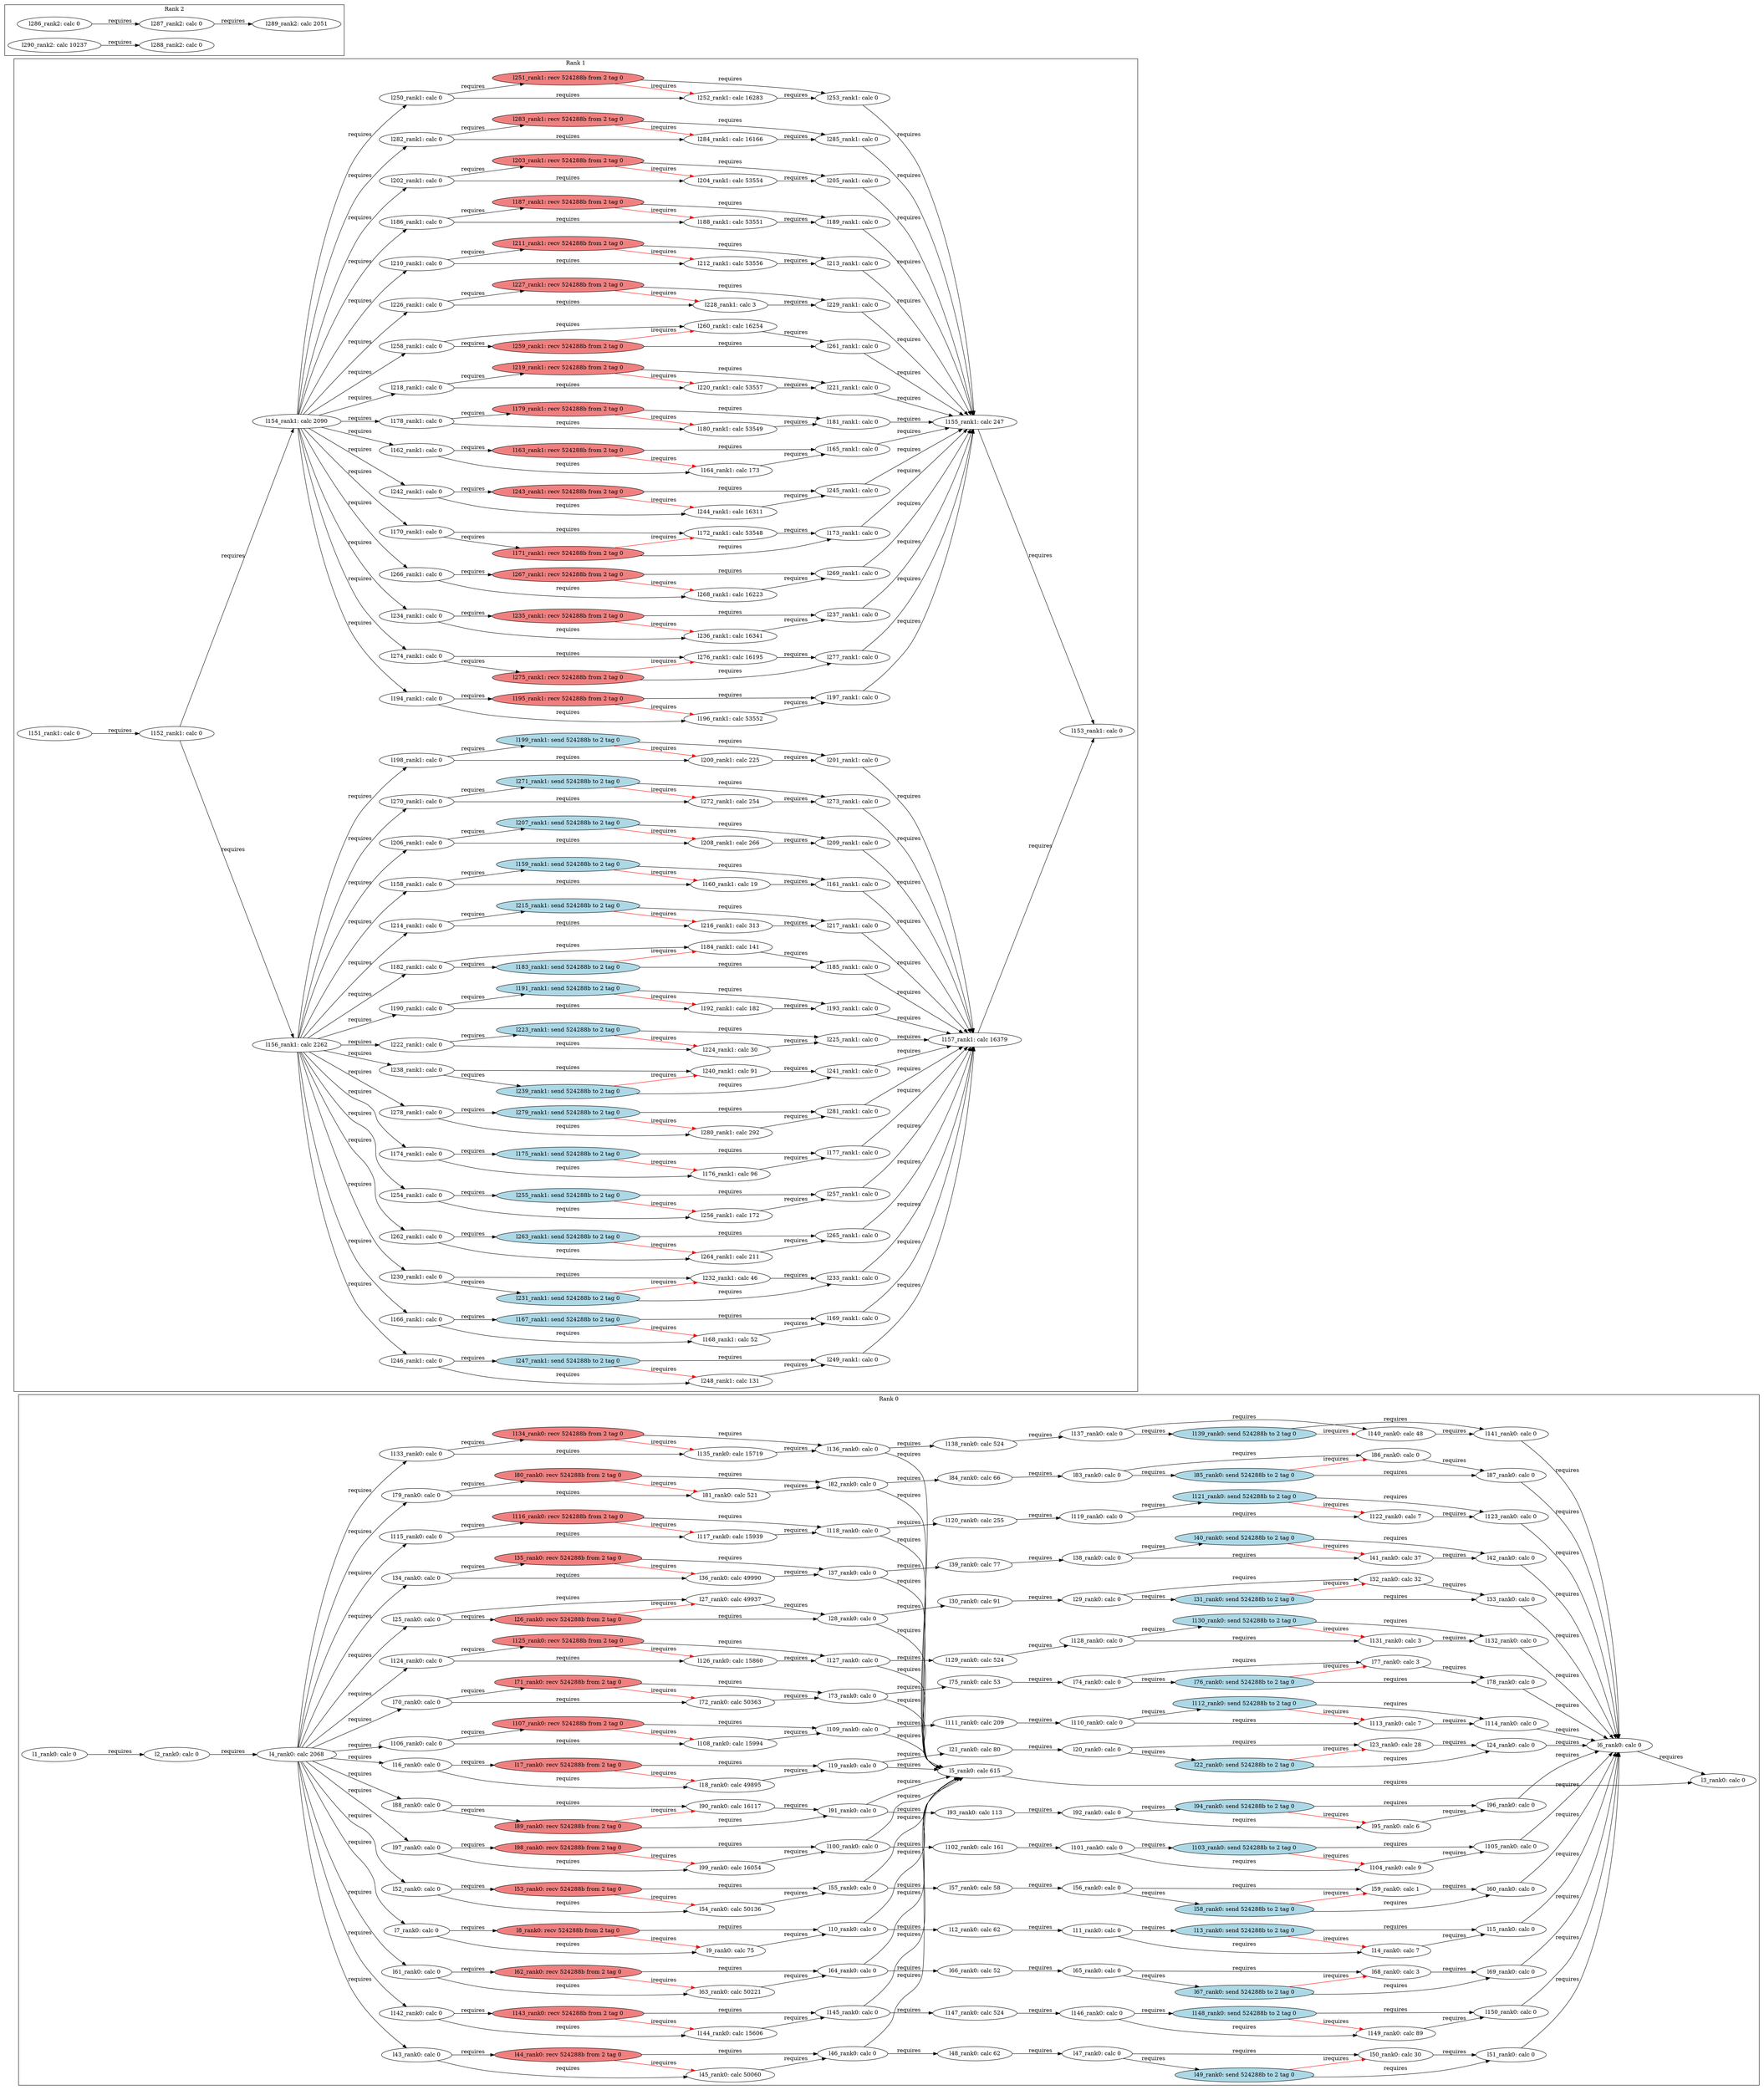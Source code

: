 digraph G {
    rankdir=LR;
    subgraph "cluster_rank_0" {
        label = "Rank 0";
        "l8_rank0: recv 524288b from 2 tag 0" [style=filled, fillcolor="lightcoral"];
        "l41_rank0: calc 37" [style=filled, fillcolor="white"];
        "l78_rank0: calc 0" [style=filled, fillcolor="white"];
        "l38_rank0: calc 0" [style=filled, fillcolor="white"];
        "l14_rank0: calc 7" [style=filled, fillcolor="white"];
        "l76_rank0: send 524288b to 2 tag 0" [style=filled, fillcolor="lightblue"];
        "l135_rank0: calc 15719" [style=filled, fillcolor="white"];
        "l96_rank0: calc 0" [style=filled, fillcolor="white"];
        "l124_rank0: calc 0" [style=filled, fillcolor="white"];
        "l134_rank0: recv 524288b from 2 tag 0" [style=filled, fillcolor="lightcoral"];
        "l117_rank0: calc 15939" [style=filled, fillcolor="white"];
        "l60_rank0: calc 0" [style=filled, fillcolor="white"];
        "l35_rank0: recv 524288b from 2 tag 0" [style=filled, fillcolor="lightcoral"];
        "l101_rank0: calc 0" [style=filled, fillcolor="white"];
        "l87_rank0: calc 0" [style=filled, fillcolor="white"];
        "l114_rank0: calc 0" [style=filled, fillcolor="white"];
        "l75_rank0: calc 53" [style=filled, fillcolor="white"];
        "l70_rank0: calc 0" [style=filled, fillcolor="white"];
        "l15_rank0: calc 0" [style=filled, fillcolor="white"];
        "l99_rank0: calc 16054" [style=filled, fillcolor="white"];
        "l18_rank0: calc 49895" [style=filled, fillcolor="white"];
        "l57_rank0: calc 58" [style=filled, fillcolor="white"];
        "l36_rank0: calc 49990" [style=filled, fillcolor="white"];
        "l20_rank0: calc 0" [style=filled, fillcolor="white"];
        "l2_rank0: calc 0" [style=filled, fillcolor="white"];
        "l61_rank0: calc 0" [style=filled, fillcolor="white"];
        "l66_rank0: calc 52" [style=filled, fillcolor="white"];
        "l52_rank0: calc 0" [style=filled, fillcolor="white"];
        "l85_rank0: send 524288b to 2 tag 0" [style=filled, fillcolor="lightblue"];
        "l67_rank0: send 524288b to 2 tag 0" [style=filled, fillcolor="lightblue"];
        "l136_rank0: calc 0" [style=filled, fillcolor="white"];
        "l43_rank0: calc 0" [style=filled, fillcolor="white"];
        "l21_rank0: calc 80" [style=filled, fillcolor="white"];
        "l40_rank0: send 524288b to 2 tag 0" [style=filled, fillcolor="lightblue"];
        "l81_rank0: calc 521" [style=filled, fillcolor="white"];
        "l82_rank0: calc 0" [style=filled, fillcolor="white"];
        "l139_rank0: send 524288b to 2 tag 0" [style=filled, fillcolor="lightblue"];
        "l108_rank0: calc 15994" [style=filled, fillcolor="white"];
        "l93_rank0: calc 113" [style=filled, fillcolor="white"];
        "l3_rank0: calc 0" [style=filled, fillcolor="white"];
        "l89_rank0: recv 524288b from 2 tag 0" [style=filled, fillcolor="lightcoral"];
        "l132_rank0: calc 0" [style=filled, fillcolor="white"];
        "l109_rank0: calc 0" [style=filled, fillcolor="white"];
        "l123_rank0: calc 0" [style=filled, fillcolor="white"];
        "l107_rank0: recv 524288b from 2 tag 0" [style=filled, fillcolor="lightcoral"];
        "l126_rank0: calc 15860" [style=filled, fillcolor="white"];
        "l97_rank0: calc 0" [style=filled, fillcolor="white"];
        "l51_rank0: calc 0" [style=filled, fillcolor="white"];
        "l13_rank0: send 524288b to 2 tag 0" [style=filled, fillcolor="lightblue"];
        "l45_rank0: calc 50060" [style=filled, fillcolor="white"];
        "l55_rank0: calc 0" [style=filled, fillcolor="white"];
        "l94_rank0: send 524288b to 2 tag 0" [style=filled, fillcolor="lightblue"];
        "l122_rank0: calc 7" [style=filled, fillcolor="white"];
        "l6_rank0: calc 0" [style=filled, fillcolor="white"];
        "l5_rank0: calc 615" [style=filled, fillcolor="white"];
        "l25_rank0: calc 0" [style=filled, fillcolor="white"];
        "l4_rank0: calc 2068" [style=filled, fillcolor="white"];
        "l111_rank0: calc 209" [style=filled, fillcolor="white"];
        "l131_rank0: calc 3" [style=filled, fillcolor="white"];
        "l144_rank0: calc 15606" [style=filled, fillcolor="white"];
        "l110_rank0: calc 0" [style=filled, fillcolor="white"];
        "l32_rank0: calc 32" [style=filled, fillcolor="white"];
        "l9_rank0: calc 75" [style=filled, fillcolor="white"];
        "l95_rank0: calc 6" [style=filled, fillcolor="white"];
        "l72_rank0: calc 50363" [style=filled, fillcolor="white"];
        "l142_rank0: calc 0" [style=filled, fillcolor="white"];
        "l80_rank0: recv 524288b from 2 tag 0" [style=filled, fillcolor="lightcoral"];
        "l106_rank0: calc 0" [style=filled, fillcolor="white"];
        "l46_rank0: calc 0" [style=filled, fillcolor="white"];
        "l140_rank0: calc 48" [style=filled, fillcolor="white"];
        "l91_rank0: calc 0" [style=filled, fillcolor="white"];
        "l22_rank0: send 524288b to 2 tag 0" [style=filled, fillcolor="lightblue"];
        "l128_rank0: calc 0" [style=filled, fillcolor="white"];
        "l30_rank0: calc 91" [style=filled, fillcolor="white"];
        "l63_rank0: calc 50221" [style=filled, fillcolor="white"];
        "l11_rank0: calc 0" [style=filled, fillcolor="white"];
        "l69_rank0: calc 0" [style=filled, fillcolor="white"];
        "l83_rank0: calc 0" [style=filled, fillcolor="white"];
        "l68_rank0: calc 3" [style=filled, fillcolor="white"];
        "l50_rank0: calc 30" [style=filled, fillcolor="white"];
        "l1_rank0: calc 0" [style=filled, fillcolor="white"];
        "l31_rank0: send 524288b to 2 tag 0" [style=filled, fillcolor="lightblue"];
        "l17_rank0: recv 524288b from 2 tag 0" [style=filled, fillcolor="lightcoral"];
        "l62_rank0: recv 524288b from 2 tag 0" [style=filled, fillcolor="lightcoral"];
        "l74_rank0: calc 0" [style=filled, fillcolor="white"];
        "l28_rank0: calc 0" [style=filled, fillcolor="white"];
        "l146_rank0: calc 0" [style=filled, fillcolor="white"];
        "l98_rank0: recv 524288b from 2 tag 0" [style=filled, fillcolor="lightcoral"];
        "l147_rank0: calc 524" [style=filled, fillcolor="white"];
        "l88_rank0: calc 0" [style=filled, fillcolor="white"];
        "l47_rank0: calc 0" [style=filled, fillcolor="white"];
        "l26_rank0: recv 524288b from 2 tag 0" [style=filled, fillcolor="lightcoral"];
        "l100_rank0: calc 0" [style=filled, fillcolor="white"];
        "l102_rank0: calc 161" [style=filled, fillcolor="white"];
        "l54_rank0: calc 50136" [style=filled, fillcolor="white"];
        "l127_rank0: calc 0" [style=filled, fillcolor="white"];
        "l129_rank0: calc 524" [style=filled, fillcolor="white"];
        "l119_rank0: calc 0" [style=filled, fillcolor="white"];
        "l64_rank0: calc 0" [style=filled, fillcolor="white"];
        "l120_rank0: calc 255" [style=filled, fillcolor="white"];
        "l29_rank0: calc 0" [style=filled, fillcolor="white"];
        "l86_rank0: calc 0" [style=filled, fillcolor="white"];
        "l12_rank0: calc 62" [style=filled, fillcolor="white"];
        "l141_rank0: calc 0" [style=filled, fillcolor="white"];
        "l58_rank0: send 524288b to 2 tag 0" [style=filled, fillcolor="lightblue"];
        "l77_rank0: calc 3" [style=filled, fillcolor="white"];
        "l10_rank0: calc 0" [style=filled, fillcolor="white"];
        "l113_rank0: calc 7" [style=filled, fillcolor="white"];
        "l34_rank0: calc 0" [style=filled, fillcolor="white"];
        "l130_rank0: send 524288b to 2 tag 0" [style=filled, fillcolor="lightblue"];
        "l103_rank0: send 524288b to 2 tag 0" [style=filled, fillcolor="lightblue"];
        "l118_rank0: calc 0" [style=filled, fillcolor="white"];
        "l137_rank0: calc 0" [style=filled, fillcolor="white"];
        "l104_rank0: calc 9" [style=filled, fillcolor="white"];
        "l23_rank0: calc 28" [style=filled, fillcolor="white"];
        "l138_rank0: calc 524" [style=filled, fillcolor="white"];
        "l105_rank0: calc 0" [style=filled, fillcolor="white"];
        "l24_rank0: calc 0" [style=filled, fillcolor="white"];
        "l56_rank0: calc 0" [style=filled, fillcolor="white"];
        "l37_rank0: calc 0" [style=filled, fillcolor="white"];
        "l16_rank0: calc 0" [style=filled, fillcolor="white"];
        "l90_rank0: calc 16117" [style=filled, fillcolor="white"];
        "l116_rank0: recv 524288b from 2 tag 0" [style=filled, fillcolor="lightcoral"];
        "l65_rank0: calc 0" [style=filled, fillcolor="white"];
        "l7_rank0: calc 0" [style=filled, fillcolor="white"];
        "l48_rank0: calc 62" [style=filled, fillcolor="white"];
        "l59_rank0: calc 1" [style=filled, fillcolor="white"];
        "l115_rank0: calc 0" [style=filled, fillcolor="white"];
        "l71_rank0: recv 524288b from 2 tag 0" [style=filled, fillcolor="lightcoral"];
        "l148_rank0: send 524288b to 2 tag 0" [style=filled, fillcolor="lightblue"];
        "l53_rank0: recv 524288b from 2 tag 0" [style=filled, fillcolor="lightcoral"];
        "l125_rank0: recv 524288b from 2 tag 0" [style=filled, fillcolor="lightcoral"];
        "l44_rank0: recv 524288b from 2 tag 0" [style=filled, fillcolor="lightcoral"];
        "l92_rank0: calc 0" [style=filled, fillcolor="white"];
        "l121_rank0: send 524288b to 2 tag 0" [style=filled, fillcolor="lightblue"];
        "l145_rank0: calc 0" [style=filled, fillcolor="white"];
        "l39_rank0: calc 77" [style=filled, fillcolor="white"];
        "l79_rank0: calc 0" [style=filled, fillcolor="white"];
        "l133_rank0: calc 0" [style=filled, fillcolor="white"];
        "l49_rank0: send 524288b to 2 tag 0" [style=filled, fillcolor="lightblue"];
        "l42_rank0: calc 0" [style=filled, fillcolor="white"];
        "l143_rank0: recv 524288b from 2 tag 0" [style=filled, fillcolor="lightcoral"];
        "l150_rank0: calc 0" [style=filled, fillcolor="white"];
        "l19_rank0: calc 0" [style=filled, fillcolor="white"];
        "l112_rank0: send 524288b to 2 tag 0" [style=filled, fillcolor="lightblue"];
        "l149_rank0: calc 89" [style=filled, fillcolor="white"];
        "l84_rank0: calc 66" [style=filled, fillcolor="white"];
        "l27_rank0: calc 49937" [style=filled, fillcolor="white"];
        "l33_rank0: calc 0" [style=filled, fillcolor="white"];
        "l73_rank0: calc 0" [style=filled, fillcolor="white"];
        "l1_rank0: calc 0" -> "l2_rank0: calc 0" [label="requires", color="black"];
        "l2_rank0: calc 0" -> "l4_rank0: calc 2068" [label="requires", color="black"];
        "l5_rank0: calc 615" -> "l3_rank0: calc 0" [label="requires", color="black"];
        "l6_rank0: calc 0" -> "l3_rank0: calc 0" [label="requires", color="black"];
        "l4_rank0: calc 2068" -> "l7_rank0: calc 0" [label="requires", color="black"];
        "l7_rank0: calc 0" -> "l8_rank0: recv 524288b from 2 tag 0" [label="requires", color="black"];
        "l7_rank0: calc 0" -> "l9_rank0: calc 75" [label="requires", color="black"];
        "l8_rank0: recv 524288b from 2 tag 0" -> "l9_rank0: calc 75" [label="irequires", color="red"];
        "l9_rank0: calc 75" -> "l10_rank0: calc 0" [label="requires", color="black"];
        "l8_rank0: recv 524288b from 2 tag 0" -> "l10_rank0: calc 0" [label="requires", color="black"];
        "l10_rank0: calc 0" -> "l5_rank0: calc 615" [label="requires", color="black"];
        "l10_rank0: calc 0" -> "l12_rank0: calc 62" [label="requires", color="black"];
        "l12_rank0: calc 62" -> "l11_rank0: calc 0" [label="requires", color="black"];
        "l11_rank0: calc 0" -> "l13_rank0: send 524288b to 2 tag 0" [label="requires", color="black"];
        "l11_rank0: calc 0" -> "l14_rank0: calc 7" [label="requires", color="black"];
        "l13_rank0: send 524288b to 2 tag 0" -> "l14_rank0: calc 7" [label="irequires", color="red"];
        "l14_rank0: calc 7" -> "l15_rank0: calc 0" [label="requires", color="black"];
        "l13_rank0: send 524288b to 2 tag 0" -> "l15_rank0: calc 0" [label="requires", color="black"];
        "l15_rank0: calc 0" -> "l6_rank0: calc 0" [label="requires", color="black"];
        "l4_rank0: calc 2068" -> "l16_rank0: calc 0" [label="requires", color="black"];
        "l16_rank0: calc 0" -> "l17_rank0: recv 524288b from 2 tag 0" [label="requires", color="black"];
        "l16_rank0: calc 0" -> "l18_rank0: calc 49895" [label="requires", color="black"];
        "l17_rank0: recv 524288b from 2 tag 0" -> "l18_rank0: calc 49895" [label="irequires", color="red"];
        "l18_rank0: calc 49895" -> "l19_rank0: calc 0" [label="requires", color="black"];
        "l17_rank0: recv 524288b from 2 tag 0" -> "l19_rank0: calc 0" [label="requires", color="black"];
        "l19_rank0: calc 0" -> "l5_rank0: calc 615" [label="requires", color="black"];
        "l19_rank0: calc 0" -> "l21_rank0: calc 80" [label="requires", color="black"];
        "l21_rank0: calc 80" -> "l20_rank0: calc 0" [label="requires", color="black"];
        "l20_rank0: calc 0" -> "l22_rank0: send 524288b to 2 tag 0" [label="requires", color="black"];
        "l20_rank0: calc 0" -> "l23_rank0: calc 28" [label="requires", color="black"];
        "l22_rank0: send 524288b to 2 tag 0" -> "l23_rank0: calc 28" [label="irequires", color="red"];
        "l23_rank0: calc 28" -> "l24_rank0: calc 0" [label="requires", color="black"];
        "l22_rank0: send 524288b to 2 tag 0" -> "l24_rank0: calc 0" [label="requires", color="black"];
        "l24_rank0: calc 0" -> "l6_rank0: calc 0" [label="requires", color="black"];
        "l4_rank0: calc 2068" -> "l25_rank0: calc 0" [label="requires", color="black"];
        "l25_rank0: calc 0" -> "l26_rank0: recv 524288b from 2 tag 0" [label="requires", color="black"];
        "l25_rank0: calc 0" -> "l27_rank0: calc 49937" [label="requires", color="black"];
        "l26_rank0: recv 524288b from 2 tag 0" -> "l27_rank0: calc 49937" [label="irequires", color="red"];
        "l27_rank0: calc 49937" -> "l28_rank0: calc 0" [label="requires", color="black"];
        "l26_rank0: recv 524288b from 2 tag 0" -> "l28_rank0: calc 0" [label="requires", color="black"];
        "l28_rank0: calc 0" -> "l5_rank0: calc 615" [label="requires", color="black"];
        "l28_rank0: calc 0" -> "l30_rank0: calc 91" [label="requires", color="black"];
        "l30_rank0: calc 91" -> "l29_rank0: calc 0" [label="requires", color="black"];
        "l29_rank0: calc 0" -> "l31_rank0: send 524288b to 2 tag 0" [label="requires", color="black"];
        "l29_rank0: calc 0" -> "l32_rank0: calc 32" [label="requires", color="black"];
        "l31_rank0: send 524288b to 2 tag 0" -> "l32_rank0: calc 32" [label="irequires", color="red"];
        "l32_rank0: calc 32" -> "l33_rank0: calc 0" [label="requires", color="black"];
        "l31_rank0: send 524288b to 2 tag 0" -> "l33_rank0: calc 0" [label="requires", color="black"];
        "l33_rank0: calc 0" -> "l6_rank0: calc 0" [label="requires", color="black"];
        "l4_rank0: calc 2068" -> "l34_rank0: calc 0" [label="requires", color="black"];
        "l34_rank0: calc 0" -> "l35_rank0: recv 524288b from 2 tag 0" [label="requires", color="black"];
        "l34_rank0: calc 0" -> "l36_rank0: calc 49990" [label="requires", color="black"];
        "l35_rank0: recv 524288b from 2 tag 0" -> "l36_rank0: calc 49990" [label="irequires", color="red"];
        "l36_rank0: calc 49990" -> "l37_rank0: calc 0" [label="requires", color="black"];
        "l35_rank0: recv 524288b from 2 tag 0" -> "l37_rank0: calc 0" [label="requires", color="black"];
        "l37_rank0: calc 0" -> "l5_rank0: calc 615" [label="requires", color="black"];
        "l37_rank0: calc 0" -> "l39_rank0: calc 77" [label="requires", color="black"];
        "l39_rank0: calc 77" -> "l38_rank0: calc 0" [label="requires", color="black"];
        "l38_rank0: calc 0" -> "l40_rank0: send 524288b to 2 tag 0" [label="requires", color="black"];
        "l38_rank0: calc 0" -> "l41_rank0: calc 37" [label="requires", color="black"];
        "l40_rank0: send 524288b to 2 tag 0" -> "l41_rank0: calc 37" [label="irequires", color="red"];
        "l41_rank0: calc 37" -> "l42_rank0: calc 0" [label="requires", color="black"];
        "l40_rank0: send 524288b to 2 tag 0" -> "l42_rank0: calc 0" [label="requires", color="black"];
        "l42_rank0: calc 0" -> "l6_rank0: calc 0" [label="requires", color="black"];
        "l4_rank0: calc 2068" -> "l43_rank0: calc 0" [label="requires", color="black"];
        "l43_rank0: calc 0" -> "l44_rank0: recv 524288b from 2 tag 0" [label="requires", color="black"];
        "l43_rank0: calc 0" -> "l45_rank0: calc 50060" [label="requires", color="black"];
        "l44_rank0: recv 524288b from 2 tag 0" -> "l45_rank0: calc 50060" [label="irequires", color="red"];
        "l45_rank0: calc 50060" -> "l46_rank0: calc 0" [label="requires", color="black"];
        "l44_rank0: recv 524288b from 2 tag 0" -> "l46_rank0: calc 0" [label="requires", color="black"];
        "l46_rank0: calc 0" -> "l5_rank0: calc 615" [label="requires", color="black"];
        "l46_rank0: calc 0" -> "l48_rank0: calc 62" [label="requires", color="black"];
        "l48_rank0: calc 62" -> "l47_rank0: calc 0" [label="requires", color="black"];
        "l47_rank0: calc 0" -> "l49_rank0: send 524288b to 2 tag 0" [label="requires", color="black"];
        "l47_rank0: calc 0" -> "l50_rank0: calc 30" [label="requires", color="black"];
        "l49_rank0: send 524288b to 2 tag 0" -> "l50_rank0: calc 30" [label="irequires", color="red"];
        "l50_rank0: calc 30" -> "l51_rank0: calc 0" [label="requires", color="black"];
        "l49_rank0: send 524288b to 2 tag 0" -> "l51_rank0: calc 0" [label="requires", color="black"];
        "l51_rank0: calc 0" -> "l6_rank0: calc 0" [label="requires", color="black"];
        "l4_rank0: calc 2068" -> "l52_rank0: calc 0" [label="requires", color="black"];
        "l52_rank0: calc 0" -> "l53_rank0: recv 524288b from 2 tag 0" [label="requires", color="black"];
        "l52_rank0: calc 0" -> "l54_rank0: calc 50136" [label="requires", color="black"];
        "l53_rank0: recv 524288b from 2 tag 0" -> "l54_rank0: calc 50136" [label="irequires", color="red"];
        "l54_rank0: calc 50136" -> "l55_rank0: calc 0" [label="requires", color="black"];
        "l53_rank0: recv 524288b from 2 tag 0" -> "l55_rank0: calc 0" [label="requires", color="black"];
        "l55_rank0: calc 0" -> "l5_rank0: calc 615" [label="requires", color="black"];
        "l55_rank0: calc 0" -> "l57_rank0: calc 58" [label="requires", color="black"];
        "l57_rank0: calc 58" -> "l56_rank0: calc 0" [label="requires", color="black"];
        "l56_rank0: calc 0" -> "l58_rank0: send 524288b to 2 tag 0" [label="requires", color="black"];
        "l56_rank0: calc 0" -> "l59_rank0: calc 1" [label="requires", color="black"];
        "l58_rank0: send 524288b to 2 tag 0" -> "l59_rank0: calc 1" [label="irequires", color="red"];
        "l59_rank0: calc 1" -> "l60_rank0: calc 0" [label="requires", color="black"];
        "l58_rank0: send 524288b to 2 tag 0" -> "l60_rank0: calc 0" [label="requires", color="black"];
        "l60_rank0: calc 0" -> "l6_rank0: calc 0" [label="requires", color="black"];
        "l4_rank0: calc 2068" -> "l61_rank0: calc 0" [label="requires", color="black"];
        "l61_rank0: calc 0" -> "l62_rank0: recv 524288b from 2 tag 0" [label="requires", color="black"];
        "l61_rank0: calc 0" -> "l63_rank0: calc 50221" [label="requires", color="black"];
        "l62_rank0: recv 524288b from 2 tag 0" -> "l63_rank0: calc 50221" [label="irequires", color="red"];
        "l63_rank0: calc 50221" -> "l64_rank0: calc 0" [label="requires", color="black"];
        "l62_rank0: recv 524288b from 2 tag 0" -> "l64_rank0: calc 0" [label="requires", color="black"];
        "l64_rank0: calc 0" -> "l5_rank0: calc 615" [label="requires", color="black"];
        "l64_rank0: calc 0" -> "l66_rank0: calc 52" [label="requires", color="black"];
        "l66_rank0: calc 52" -> "l65_rank0: calc 0" [label="requires", color="black"];
        "l65_rank0: calc 0" -> "l67_rank0: send 524288b to 2 tag 0" [label="requires", color="black"];
        "l65_rank0: calc 0" -> "l68_rank0: calc 3" [label="requires", color="black"];
        "l67_rank0: send 524288b to 2 tag 0" -> "l68_rank0: calc 3" [label="irequires", color="red"];
        "l68_rank0: calc 3" -> "l69_rank0: calc 0" [label="requires", color="black"];
        "l67_rank0: send 524288b to 2 tag 0" -> "l69_rank0: calc 0" [label="requires", color="black"];
        "l69_rank0: calc 0" -> "l6_rank0: calc 0" [label="requires", color="black"];
        "l4_rank0: calc 2068" -> "l70_rank0: calc 0" [label="requires", color="black"];
        "l70_rank0: calc 0" -> "l71_rank0: recv 524288b from 2 tag 0" [label="requires", color="black"];
        "l70_rank0: calc 0" -> "l72_rank0: calc 50363" [label="requires", color="black"];
        "l71_rank0: recv 524288b from 2 tag 0" -> "l72_rank0: calc 50363" [label="irequires", color="red"];
        "l72_rank0: calc 50363" -> "l73_rank0: calc 0" [label="requires", color="black"];
        "l71_rank0: recv 524288b from 2 tag 0" -> "l73_rank0: calc 0" [label="requires", color="black"];
        "l73_rank0: calc 0" -> "l5_rank0: calc 615" [label="requires", color="black"];
        "l73_rank0: calc 0" -> "l75_rank0: calc 53" [label="requires", color="black"];
        "l75_rank0: calc 53" -> "l74_rank0: calc 0" [label="requires", color="black"];
        "l74_rank0: calc 0" -> "l76_rank0: send 524288b to 2 tag 0" [label="requires", color="black"];
        "l74_rank0: calc 0" -> "l77_rank0: calc 3" [label="requires", color="black"];
        "l76_rank0: send 524288b to 2 tag 0" -> "l77_rank0: calc 3" [label="irequires", color="red"];
        "l77_rank0: calc 3" -> "l78_rank0: calc 0" [label="requires", color="black"];
        "l76_rank0: send 524288b to 2 tag 0" -> "l78_rank0: calc 0" [label="requires", color="black"];
        "l78_rank0: calc 0" -> "l6_rank0: calc 0" [label="requires", color="black"];
        "l4_rank0: calc 2068" -> "l79_rank0: calc 0" [label="requires", color="black"];
        "l79_rank0: calc 0" -> "l80_rank0: recv 524288b from 2 tag 0" [label="requires", color="black"];
        "l79_rank0: calc 0" -> "l81_rank0: calc 521" [label="requires", color="black"];
        "l80_rank0: recv 524288b from 2 tag 0" -> "l81_rank0: calc 521" [label="irequires", color="red"];
        "l81_rank0: calc 521" -> "l82_rank0: calc 0" [label="requires", color="black"];
        "l80_rank0: recv 524288b from 2 tag 0" -> "l82_rank0: calc 0" [label="requires", color="black"];
        "l82_rank0: calc 0" -> "l5_rank0: calc 615" [label="requires", color="black"];
        "l82_rank0: calc 0" -> "l84_rank0: calc 66" [label="requires", color="black"];
        "l84_rank0: calc 66" -> "l83_rank0: calc 0" [label="requires", color="black"];
        "l83_rank0: calc 0" -> "l85_rank0: send 524288b to 2 tag 0" [label="requires", color="black"];
        "l83_rank0: calc 0" -> "l86_rank0: calc 0" [label="requires", color="black"];
        "l85_rank0: send 524288b to 2 tag 0" -> "l86_rank0: calc 0" [label="irequires", color="red"];
        "l86_rank0: calc 0" -> "l87_rank0: calc 0" [label="requires", color="black"];
        "l85_rank0: send 524288b to 2 tag 0" -> "l87_rank0: calc 0" [label="requires", color="black"];
        "l87_rank0: calc 0" -> "l6_rank0: calc 0" [label="requires", color="black"];
        "l4_rank0: calc 2068" -> "l88_rank0: calc 0" [label="requires", color="black"];
        "l88_rank0: calc 0" -> "l89_rank0: recv 524288b from 2 tag 0" [label="requires", color="black"];
        "l88_rank0: calc 0" -> "l90_rank0: calc 16117" [label="requires", color="black"];
        "l89_rank0: recv 524288b from 2 tag 0" -> "l90_rank0: calc 16117" [label="irequires", color="red"];
        "l90_rank0: calc 16117" -> "l91_rank0: calc 0" [label="requires", color="black"];
        "l89_rank0: recv 524288b from 2 tag 0" -> "l91_rank0: calc 0" [label="requires", color="black"];
        "l91_rank0: calc 0" -> "l5_rank0: calc 615" [label="requires", color="black"];
        "l91_rank0: calc 0" -> "l93_rank0: calc 113" [label="requires", color="black"];
        "l93_rank0: calc 113" -> "l92_rank0: calc 0" [label="requires", color="black"];
        "l92_rank0: calc 0" -> "l94_rank0: send 524288b to 2 tag 0" [label="requires", color="black"];
        "l92_rank0: calc 0" -> "l95_rank0: calc 6" [label="requires", color="black"];
        "l94_rank0: send 524288b to 2 tag 0" -> "l95_rank0: calc 6" [label="irequires", color="red"];
        "l95_rank0: calc 6" -> "l96_rank0: calc 0" [label="requires", color="black"];
        "l94_rank0: send 524288b to 2 tag 0" -> "l96_rank0: calc 0" [label="requires", color="black"];
        "l96_rank0: calc 0" -> "l6_rank0: calc 0" [label="requires", color="black"];
        "l4_rank0: calc 2068" -> "l97_rank0: calc 0" [label="requires", color="black"];
        "l97_rank0: calc 0" -> "l98_rank0: recv 524288b from 2 tag 0" [label="requires", color="black"];
        "l97_rank0: calc 0" -> "l99_rank0: calc 16054" [label="requires", color="black"];
        "l98_rank0: recv 524288b from 2 tag 0" -> "l99_rank0: calc 16054" [label="irequires", color="red"];
        "l99_rank0: calc 16054" -> "l100_rank0: calc 0" [label="requires", color="black"];
        "l98_rank0: recv 524288b from 2 tag 0" -> "l100_rank0: calc 0" [label="requires", color="black"];
        "l100_rank0: calc 0" -> "l5_rank0: calc 615" [label="requires", color="black"];
        "l100_rank0: calc 0" -> "l102_rank0: calc 161" [label="requires", color="black"];
        "l102_rank0: calc 161" -> "l101_rank0: calc 0" [label="requires", color="black"];
        "l101_rank0: calc 0" -> "l103_rank0: send 524288b to 2 tag 0" [label="requires", color="black"];
        "l101_rank0: calc 0" -> "l104_rank0: calc 9" [label="requires", color="black"];
        "l103_rank0: send 524288b to 2 tag 0" -> "l104_rank0: calc 9" [label="irequires", color="red"];
        "l104_rank0: calc 9" -> "l105_rank0: calc 0" [label="requires", color="black"];
        "l103_rank0: send 524288b to 2 tag 0" -> "l105_rank0: calc 0" [label="requires", color="black"];
        "l105_rank0: calc 0" -> "l6_rank0: calc 0" [label="requires", color="black"];
        "l4_rank0: calc 2068" -> "l106_rank0: calc 0" [label="requires", color="black"];
        "l106_rank0: calc 0" -> "l107_rank0: recv 524288b from 2 tag 0" [label="requires", color="black"];
        "l106_rank0: calc 0" -> "l108_rank0: calc 15994" [label="requires", color="black"];
        "l107_rank0: recv 524288b from 2 tag 0" -> "l108_rank0: calc 15994" [label="irequires", color="red"];
        "l108_rank0: calc 15994" -> "l109_rank0: calc 0" [label="requires", color="black"];
        "l107_rank0: recv 524288b from 2 tag 0" -> "l109_rank0: calc 0" [label="requires", color="black"];
        "l109_rank0: calc 0" -> "l5_rank0: calc 615" [label="requires", color="black"];
        "l109_rank0: calc 0" -> "l111_rank0: calc 209" [label="requires", color="black"];
        "l111_rank0: calc 209" -> "l110_rank0: calc 0" [label="requires", color="black"];
        "l110_rank0: calc 0" -> "l112_rank0: send 524288b to 2 tag 0" [label="requires", color="black"];
        "l110_rank0: calc 0" -> "l113_rank0: calc 7" [label="requires", color="black"];
        "l112_rank0: send 524288b to 2 tag 0" -> "l113_rank0: calc 7" [label="irequires", color="red"];
        "l113_rank0: calc 7" -> "l114_rank0: calc 0" [label="requires", color="black"];
        "l112_rank0: send 524288b to 2 tag 0" -> "l114_rank0: calc 0" [label="requires", color="black"];
        "l114_rank0: calc 0" -> "l6_rank0: calc 0" [label="requires", color="black"];
        "l4_rank0: calc 2068" -> "l115_rank0: calc 0" [label="requires", color="black"];
        "l115_rank0: calc 0" -> "l116_rank0: recv 524288b from 2 tag 0" [label="requires", color="black"];
        "l115_rank0: calc 0" -> "l117_rank0: calc 15939" [label="requires", color="black"];
        "l116_rank0: recv 524288b from 2 tag 0" -> "l117_rank0: calc 15939" [label="irequires", color="red"];
        "l117_rank0: calc 15939" -> "l118_rank0: calc 0" [label="requires", color="black"];
        "l116_rank0: recv 524288b from 2 tag 0" -> "l118_rank0: calc 0" [label="requires", color="black"];
        "l118_rank0: calc 0" -> "l5_rank0: calc 615" [label="requires", color="black"];
        "l118_rank0: calc 0" -> "l120_rank0: calc 255" [label="requires", color="black"];
        "l120_rank0: calc 255" -> "l119_rank0: calc 0" [label="requires", color="black"];
        "l119_rank0: calc 0" -> "l121_rank0: send 524288b to 2 tag 0" [label="requires", color="black"];
        "l119_rank0: calc 0" -> "l122_rank0: calc 7" [label="requires", color="black"];
        "l121_rank0: send 524288b to 2 tag 0" -> "l122_rank0: calc 7" [label="irequires", color="red"];
        "l122_rank0: calc 7" -> "l123_rank0: calc 0" [label="requires", color="black"];
        "l121_rank0: send 524288b to 2 tag 0" -> "l123_rank0: calc 0" [label="requires", color="black"];
        "l123_rank0: calc 0" -> "l6_rank0: calc 0" [label="requires", color="black"];
        "l4_rank0: calc 2068" -> "l124_rank0: calc 0" [label="requires", color="black"];
        "l124_rank0: calc 0" -> "l125_rank0: recv 524288b from 2 tag 0" [label="requires", color="black"];
        "l124_rank0: calc 0" -> "l126_rank0: calc 15860" [label="requires", color="black"];
        "l125_rank0: recv 524288b from 2 tag 0" -> "l126_rank0: calc 15860" [label="irequires", color="red"];
        "l126_rank0: calc 15860" -> "l127_rank0: calc 0" [label="requires", color="black"];
        "l125_rank0: recv 524288b from 2 tag 0" -> "l127_rank0: calc 0" [label="requires", color="black"];
        "l127_rank0: calc 0" -> "l5_rank0: calc 615" [label="requires", color="black"];
        "l127_rank0: calc 0" -> "l129_rank0: calc 524" [label="requires", color="black"];
        "l129_rank0: calc 524" -> "l128_rank0: calc 0" [label="requires", color="black"];
        "l128_rank0: calc 0" -> "l130_rank0: send 524288b to 2 tag 0" [label="requires", color="black"];
        "l128_rank0: calc 0" -> "l131_rank0: calc 3" [label="requires", color="black"];
        "l130_rank0: send 524288b to 2 tag 0" -> "l131_rank0: calc 3" [label="irequires", color="red"];
        "l131_rank0: calc 3" -> "l132_rank0: calc 0" [label="requires", color="black"];
        "l130_rank0: send 524288b to 2 tag 0" -> "l132_rank0: calc 0" [label="requires", color="black"];
        "l132_rank0: calc 0" -> "l6_rank0: calc 0" [label="requires", color="black"];
        "l4_rank0: calc 2068" -> "l133_rank0: calc 0" [label="requires", color="black"];
        "l133_rank0: calc 0" -> "l134_rank0: recv 524288b from 2 tag 0" [label="requires", color="black"];
        "l133_rank0: calc 0" -> "l135_rank0: calc 15719" [label="requires", color="black"];
        "l134_rank0: recv 524288b from 2 tag 0" -> "l135_rank0: calc 15719" [label="irequires", color="red"];
        "l135_rank0: calc 15719" -> "l136_rank0: calc 0" [label="requires", color="black"];
        "l134_rank0: recv 524288b from 2 tag 0" -> "l136_rank0: calc 0" [label="requires", color="black"];
        "l136_rank0: calc 0" -> "l5_rank0: calc 615" [label="requires", color="black"];
        "l136_rank0: calc 0" -> "l138_rank0: calc 524" [label="requires", color="black"];
        "l138_rank0: calc 524" -> "l137_rank0: calc 0" [label="requires", color="black"];
        "l137_rank0: calc 0" -> "l139_rank0: send 524288b to 2 tag 0" [label="requires", color="black"];
        "l137_rank0: calc 0" -> "l140_rank0: calc 48" [label="requires", color="black"];
        "l139_rank0: send 524288b to 2 tag 0" -> "l140_rank0: calc 48" [label="irequires", color="red"];
        "l140_rank0: calc 48" -> "l141_rank0: calc 0" [label="requires", color="black"];
        "l139_rank0: send 524288b to 2 tag 0" -> "l141_rank0: calc 0" [label="requires", color="black"];
        "l141_rank0: calc 0" -> "l6_rank0: calc 0" [label="requires", color="black"];
        "l4_rank0: calc 2068" -> "l142_rank0: calc 0" [label="requires", color="black"];
        "l142_rank0: calc 0" -> "l143_rank0: recv 524288b from 2 tag 0" [label="requires", color="black"];
        "l142_rank0: calc 0" -> "l144_rank0: calc 15606" [label="requires", color="black"];
        "l143_rank0: recv 524288b from 2 tag 0" -> "l144_rank0: calc 15606" [label="irequires", color="red"];
        "l144_rank0: calc 15606" -> "l145_rank0: calc 0" [label="requires", color="black"];
        "l143_rank0: recv 524288b from 2 tag 0" -> "l145_rank0: calc 0" [label="requires", color="black"];
        "l145_rank0: calc 0" -> "l5_rank0: calc 615" [label="requires", color="black"];
        "l145_rank0: calc 0" -> "l147_rank0: calc 524" [label="requires", color="black"];
        "l147_rank0: calc 524" -> "l146_rank0: calc 0" [label="requires", color="black"];
        "l146_rank0: calc 0" -> "l148_rank0: send 524288b to 2 tag 0" [label="requires", color="black"];
        "l146_rank0: calc 0" -> "l149_rank0: calc 89" [label="requires", color="black"];
        "l148_rank0: send 524288b to 2 tag 0" -> "l149_rank0: calc 89" [label="irequires", color="red"];
        "l149_rank0: calc 89" -> "l150_rank0: calc 0" [label="requires", color="black"];
        "l148_rank0: send 524288b to 2 tag 0" -> "l150_rank0: calc 0" [label="requires", color="black"];
        "l150_rank0: calc 0" -> "l6_rank0: calc 0" [label="requires", color="black"];
    }
    subgraph "cluster_rank_1" {
        label = "Rank 1";
        "l191_rank1: send 524288b to 2 tag 0" [style=filled, fillcolor="lightblue"];
        "l246_rank1: calc 0" [style=filled, fillcolor="white"];
        "l280_rank1: calc 292" [style=filled, fillcolor="white"];
        "l235_rank1: recv 524288b from 2 tag 0" [style=filled, fillcolor="lightcoral"];
        "l248_rank1: calc 131" [style=filled, fillcolor="white"];
        "l203_rank1: recv 524288b from 2 tag 0" [style=filled, fillcolor="lightcoral"];
        "l187_rank1: recv 524288b from 2 tag 0" [style=filled, fillcolor="lightcoral"];
        "l180_rank1: calc 53549" [style=filled, fillcolor="white"];
        "l185_rank1: calc 0" [style=filled, fillcolor="white"];
        "l156_rank1: calc 2262" [style=filled, fillcolor="white"];
        "l192_rank1: calc 182" [style=filled, fillcolor="white"];
        "l194_rank1: calc 0" [style=filled, fillcolor="white"];
        "l201_rank1: calc 0" [style=filled, fillcolor="white"];
        "l207_rank1: send 524288b to 2 tag 0" [style=filled, fillcolor="lightblue"];
        "l215_rank1: send 524288b to 2 tag 0" [style=filled, fillcolor="lightblue"];
        "l216_rank1: calc 313" [style=filled, fillcolor="white"];
        "l160_rank1: calc 19" [style=filled, fillcolor="white"];
        "l273_rank1: calc 0" [style=filled, fillcolor="white"];
        "l284_rank1: calc 16166" [style=filled, fillcolor="white"];
        "l267_rank1: recv 524288b from 2 tag 0" [style=filled, fillcolor="lightcoral"];
        "l274_rank1: calc 0" [style=filled, fillcolor="white"];
        "l234_rank1: calc 0" [style=filled, fillcolor="white"];
        "l266_rank1: calc 0" [style=filled, fillcolor="white"];
        "l251_rank1: recv 524288b from 2 tag 0" [style=filled, fillcolor="lightcoral"];
        "l204_rank1: calc 53554" [style=filled, fillcolor="white"];
        "l244_rank1: calc 16311" [style=filled, fillcolor="white"];
        "l170_rank1: calc 0" [style=filled, fillcolor="white"];
        "l153_rank1: calc 0" [style=filled, fillcolor="white"];
        "l225_rank1: calc 0" [style=filled, fillcolor="white"];
        "l241_rank1: calc 0" [style=filled, fillcolor="white"];
        "l188_rank1: calc 53551" [style=filled, fillcolor="white"];
        "l264_rank1: calc 211" [style=filled, fillcolor="white"];
        "l189_rank1: calc 0" [style=filled, fillcolor="white"];
        "l196_rank1: calc 53552" [style=filled, fillcolor="white"];
        "l208_rank1: calc 266" [style=filled, fillcolor="white"];
        "l242_rank1: calc 0" [style=filled, fillcolor="white"];
        "l245_rank1: calc 0" [style=filled, fillcolor="white"];
        "l162_rank1: calc 0" [style=filled, fillcolor="white"];
        "l231_rank1: send 524288b to 2 tag 0" [style=filled, fillcolor="lightblue"];
        "l220_rank1: calc 53557" [style=filled, fillcolor="white"];
        "l259_rank1: recv 524288b from 2 tag 0" [style=filled, fillcolor="lightcoral"];
        "l166_rank1: calc 0" [style=filled, fillcolor="white"];
        "l230_rank1: calc 0" [style=filled, fillcolor="white"];
        "l176_rank1: calc 96" [style=filled, fillcolor="white"];
        "l233_rank1: calc 0" [style=filled, fillcolor="white"];
        "l168_rank1: calc 52" [style=filled, fillcolor="white"];
        "l195_rank1: recv 524288b from 2 tag 0" [style=filled, fillcolor="lightcoral"];
        "l221_rank1: calc 0" [style=filled, fillcolor="white"];
        "l243_rank1: recv 524288b from 2 tag 0" [style=filled, fillcolor="lightcoral"];
        "l165_rank1: calc 0" [style=filled, fillcolor="white"];
        "l178_rank1: calc 0" [style=filled, fillcolor="white"];
        "l249_rank1: calc 0" [style=filled, fillcolor="white"];
        "l262_rank1: calc 0" [style=filled, fillcolor="white"];
        "l268_rank1: calc 16223" [style=filled, fillcolor="white"];
        "l193_rank1: calc 0" [style=filled, fillcolor="white"];
        "l232_rank1: calc 46" [style=filled, fillcolor="white"];
        "l183_rank1: send 524288b to 2 tag 0" [style=filled, fillcolor="lightblue"];
        "l197_rank1: calc 0" [style=filled, fillcolor="white"];
        "l175_rank1: send 524288b to 2 tag 0" [style=filled, fillcolor="lightblue"];
        "l164_rank1: calc 173" [style=filled, fillcolor="white"];
        "l179_rank1: recv 524288b from 2 tag 0" [style=filled, fillcolor="lightcoral"];
        "l211_rank1: recv 524288b from 2 tag 0" [style=filled, fillcolor="lightcoral"];
        "l218_rank1: calc 0" [style=filled, fillcolor="white"];
        "l272_rank1: calc 254" [style=filled, fillcolor="white"];
        "l252_rank1: calc 16283" [style=filled, fillcolor="white"];
        "l258_rank1: calc 0" [style=filled, fillcolor="white"];
        "l184_rank1: calc 141" [style=filled, fillcolor="white"];
        "l261_rank1: calc 0" [style=filled, fillcolor="white"];
        "l177_rank1: calc 0" [style=filled, fillcolor="white"];
        "l239_rank1: send 524288b to 2 tag 0" [style=filled, fillcolor="lightblue"];
        "l254_rank1: calc 0" [style=filled, fillcolor="white"];
        "l157_rank1: calc 16379" [style=filled, fillcolor="white"];
        "l174_rank1: calc 0" [style=filled, fillcolor="white"];
        "l236_rank1: calc 16341" [style=filled, fillcolor="white"];
        "l275_rank1: recv 524288b from 2 tag 0" [style=filled, fillcolor="lightcoral"];
        "l173_rank1: calc 0" [style=filled, fillcolor="white"];
        "l278_rank1: calc 0" [style=filled, fillcolor="white"];
        "l226_rank1: calc 0" [style=filled, fillcolor="white"];
        "l151_rank1: calc 0" [style=filled, fillcolor="white"];
        "l159_rank1: send 524288b to 2 tag 0" [style=filled, fillcolor="lightblue"];
        "l161_rank1: calc 0" [style=filled, fillcolor="white"];
        "l200_rank1: calc 225" [style=filled, fillcolor="white"];
        "l247_rank1: send 524288b to 2 tag 0" [style=filled, fillcolor="lightblue"];
        "l217_rank1: calc 0" [style=filled, fillcolor="white"];
        "l277_rank1: calc 0" [style=filled, fillcolor="white"];
        "l279_rank1: send 524288b to 2 tag 0" [style=filled, fillcolor="lightblue"];
        "l224_rank1: calc 30" [style=filled, fillcolor="white"];
        "l271_rank1: send 524288b to 2 tag 0" [style=filled, fillcolor="lightblue"];
        "l227_rank1: recv 524288b from 2 tag 0" [style=filled, fillcolor="lightcoral"];
        "l260_rank1: calc 16254" [style=filled, fillcolor="white"];
        "l205_rank1: calc 0" [style=filled, fillcolor="white"];
        "l238_rank1: calc 0" [style=filled, fillcolor="white"];
        "l222_rank1: calc 0" [style=filled, fillcolor="white"];
        "l210_rank1: calc 0" [style=filled, fillcolor="white"];
        "l169_rank1: calc 0" [style=filled, fillcolor="white"];
        "l190_rank1: calc 0" [style=filled, fillcolor="white"];
        "l269_rank1: calc 0" [style=filled, fillcolor="white"];
        "l265_rank1: calc 0" [style=filled, fillcolor="white"];
        "l212_rank1: calc 53556" [style=filled, fillcolor="white"];
        "l155_rank1: calc 247" [style=filled, fillcolor="white"];
        "l255_rank1: send 524288b to 2 tag 0" [style=filled, fillcolor="lightblue"];
        "l253_rank1: calc 0" [style=filled, fillcolor="white"];
        "l182_rank1: calc 0" [style=filled, fillcolor="white"];
        "l154_rank1: calc 2090" [style=filled, fillcolor="white"];
        "l281_rank1: calc 0" [style=filled, fillcolor="white"];
        "l213_rank1: calc 0" [style=filled, fillcolor="white"];
        "l163_rank1: recv 524288b from 2 tag 0" [style=filled, fillcolor="lightcoral"];
        "l186_rank1: calc 0" [style=filled, fillcolor="white"];
        "l285_rank1: calc 0" [style=filled, fillcolor="white"];
        "l219_rank1: recv 524288b from 2 tag 0" [style=filled, fillcolor="lightcoral"];
        "l240_rank1: calc 91" [style=filled, fillcolor="white"];
        "l283_rank1: recv 524288b from 2 tag 0" [style=filled, fillcolor="lightcoral"];
        "l167_rank1: send 524288b to 2 tag 0" [style=filled, fillcolor="lightblue"];
        "l209_rank1: calc 0" [style=filled, fillcolor="white"];
        "l181_rank1: calc 0" [style=filled, fillcolor="white"];
        "l214_rank1: calc 0" [style=filled, fillcolor="white"];
        "l158_rank1: calc 0" [style=filled, fillcolor="white"];
        "l228_rank1: calc 3" [style=filled, fillcolor="white"];
        "l237_rank1: calc 0" [style=filled, fillcolor="white"];
        "l276_rank1: calc 16195" [style=filled, fillcolor="white"];
        "l206_rank1: calc 0" [style=filled, fillcolor="white"];
        "l263_rank1: send 524288b to 2 tag 0" [style=filled, fillcolor="lightblue"];
        "l202_rank1: calc 0" [style=filled, fillcolor="white"];
        "l282_rank1: calc 0" [style=filled, fillcolor="white"];
        "l270_rank1: calc 0" [style=filled, fillcolor="white"];
        "l223_rank1: send 524288b to 2 tag 0" [style=filled, fillcolor="lightblue"];
        "l256_rank1: calc 172" [style=filled, fillcolor="white"];
        "l198_rank1: calc 0" [style=filled, fillcolor="white"];
        "l199_rank1: send 524288b to 2 tag 0" [style=filled, fillcolor="lightblue"];
        "l171_rank1: recv 524288b from 2 tag 0" [style=filled, fillcolor="lightcoral"];
        "l257_rank1: calc 0" [style=filled, fillcolor="white"];
        "l250_rank1: calc 0" [style=filled, fillcolor="white"];
        "l152_rank1: calc 0" [style=filled, fillcolor="white"];
        "l229_rank1: calc 0" [style=filled, fillcolor="white"];
        "l172_rank1: calc 53548" [style=filled, fillcolor="white"];
        "l151_rank1: calc 0" -> "l152_rank1: calc 0" [label="requires", color="black"];
        "l152_rank1: calc 0" -> "l154_rank1: calc 2090" [label="requires", color="black"];
        "l155_rank1: calc 247" -> "l153_rank1: calc 0" [label="requires", color="black"];
        "l152_rank1: calc 0" -> "l156_rank1: calc 2262" [label="requires", color="black"];
        "l157_rank1: calc 16379" -> "l153_rank1: calc 0" [label="requires", color="black"];
        "l156_rank1: calc 2262" -> "l158_rank1: calc 0" [label="requires", color="black"];
        "l158_rank1: calc 0" -> "l159_rank1: send 524288b to 2 tag 0" [label="requires", color="black"];
        "l158_rank1: calc 0" -> "l160_rank1: calc 19" [label="requires", color="black"];
        "l159_rank1: send 524288b to 2 tag 0" -> "l160_rank1: calc 19" [label="irequires", color="red"];
        "l160_rank1: calc 19" -> "l161_rank1: calc 0" [label="requires", color="black"];
        "l159_rank1: send 524288b to 2 tag 0" -> "l161_rank1: calc 0" [label="requires", color="black"];
        "l161_rank1: calc 0" -> "l157_rank1: calc 16379" [label="requires", color="black"];
        "l154_rank1: calc 2090" -> "l162_rank1: calc 0" [label="requires", color="black"];
        "l162_rank1: calc 0" -> "l163_rank1: recv 524288b from 2 tag 0" [label="requires", color="black"];
        "l162_rank1: calc 0" -> "l164_rank1: calc 173" [label="requires", color="black"];
        "l163_rank1: recv 524288b from 2 tag 0" -> "l164_rank1: calc 173" [label="irequires", color="red"];
        "l164_rank1: calc 173" -> "l165_rank1: calc 0" [label="requires", color="black"];
        "l163_rank1: recv 524288b from 2 tag 0" -> "l165_rank1: calc 0" [label="requires", color="black"];
        "l165_rank1: calc 0" -> "l155_rank1: calc 247" [label="requires", color="black"];
        "l156_rank1: calc 2262" -> "l166_rank1: calc 0" [label="requires", color="black"];
        "l166_rank1: calc 0" -> "l167_rank1: send 524288b to 2 tag 0" [label="requires", color="black"];
        "l166_rank1: calc 0" -> "l168_rank1: calc 52" [label="requires", color="black"];
        "l167_rank1: send 524288b to 2 tag 0" -> "l168_rank1: calc 52" [label="irequires", color="red"];
        "l168_rank1: calc 52" -> "l169_rank1: calc 0" [label="requires", color="black"];
        "l167_rank1: send 524288b to 2 tag 0" -> "l169_rank1: calc 0" [label="requires", color="black"];
        "l169_rank1: calc 0" -> "l157_rank1: calc 16379" [label="requires", color="black"];
        "l154_rank1: calc 2090" -> "l170_rank1: calc 0" [label="requires", color="black"];
        "l170_rank1: calc 0" -> "l171_rank1: recv 524288b from 2 tag 0" [label="requires", color="black"];
        "l170_rank1: calc 0" -> "l172_rank1: calc 53548" [label="requires", color="black"];
        "l171_rank1: recv 524288b from 2 tag 0" -> "l172_rank1: calc 53548" [label="irequires", color="red"];
        "l172_rank1: calc 53548" -> "l173_rank1: calc 0" [label="requires", color="black"];
        "l171_rank1: recv 524288b from 2 tag 0" -> "l173_rank1: calc 0" [label="requires", color="black"];
        "l173_rank1: calc 0" -> "l155_rank1: calc 247" [label="requires", color="black"];
        "l156_rank1: calc 2262" -> "l174_rank1: calc 0" [label="requires", color="black"];
        "l174_rank1: calc 0" -> "l175_rank1: send 524288b to 2 tag 0" [label="requires", color="black"];
        "l174_rank1: calc 0" -> "l176_rank1: calc 96" [label="requires", color="black"];
        "l175_rank1: send 524288b to 2 tag 0" -> "l176_rank1: calc 96" [label="irequires", color="red"];
        "l176_rank1: calc 96" -> "l177_rank1: calc 0" [label="requires", color="black"];
        "l175_rank1: send 524288b to 2 tag 0" -> "l177_rank1: calc 0" [label="requires", color="black"];
        "l177_rank1: calc 0" -> "l157_rank1: calc 16379" [label="requires", color="black"];
        "l154_rank1: calc 2090" -> "l178_rank1: calc 0" [label="requires", color="black"];
        "l178_rank1: calc 0" -> "l179_rank1: recv 524288b from 2 tag 0" [label="requires", color="black"];
        "l178_rank1: calc 0" -> "l180_rank1: calc 53549" [label="requires", color="black"];
        "l179_rank1: recv 524288b from 2 tag 0" -> "l180_rank1: calc 53549" [label="irequires", color="red"];
        "l180_rank1: calc 53549" -> "l181_rank1: calc 0" [label="requires", color="black"];
        "l179_rank1: recv 524288b from 2 tag 0" -> "l181_rank1: calc 0" [label="requires", color="black"];
        "l181_rank1: calc 0" -> "l155_rank1: calc 247" [label="requires", color="black"];
        "l156_rank1: calc 2262" -> "l182_rank1: calc 0" [label="requires", color="black"];
        "l182_rank1: calc 0" -> "l183_rank1: send 524288b to 2 tag 0" [label="requires", color="black"];
        "l182_rank1: calc 0" -> "l184_rank1: calc 141" [label="requires", color="black"];
        "l183_rank1: send 524288b to 2 tag 0" -> "l184_rank1: calc 141" [label="irequires", color="red"];
        "l184_rank1: calc 141" -> "l185_rank1: calc 0" [label="requires", color="black"];
        "l183_rank1: send 524288b to 2 tag 0" -> "l185_rank1: calc 0" [label="requires", color="black"];
        "l185_rank1: calc 0" -> "l157_rank1: calc 16379" [label="requires", color="black"];
        "l154_rank1: calc 2090" -> "l186_rank1: calc 0" [label="requires", color="black"];
        "l186_rank1: calc 0" -> "l187_rank1: recv 524288b from 2 tag 0" [label="requires", color="black"];
        "l186_rank1: calc 0" -> "l188_rank1: calc 53551" [label="requires", color="black"];
        "l187_rank1: recv 524288b from 2 tag 0" -> "l188_rank1: calc 53551" [label="irequires", color="red"];
        "l188_rank1: calc 53551" -> "l189_rank1: calc 0" [label="requires", color="black"];
        "l187_rank1: recv 524288b from 2 tag 0" -> "l189_rank1: calc 0" [label="requires", color="black"];
        "l189_rank1: calc 0" -> "l155_rank1: calc 247" [label="requires", color="black"];
        "l156_rank1: calc 2262" -> "l190_rank1: calc 0" [label="requires", color="black"];
        "l190_rank1: calc 0" -> "l191_rank1: send 524288b to 2 tag 0" [label="requires", color="black"];
        "l190_rank1: calc 0" -> "l192_rank1: calc 182" [label="requires", color="black"];
        "l191_rank1: send 524288b to 2 tag 0" -> "l192_rank1: calc 182" [label="irequires", color="red"];
        "l192_rank1: calc 182" -> "l193_rank1: calc 0" [label="requires", color="black"];
        "l191_rank1: send 524288b to 2 tag 0" -> "l193_rank1: calc 0" [label="requires", color="black"];
        "l193_rank1: calc 0" -> "l157_rank1: calc 16379" [label="requires", color="black"];
        "l154_rank1: calc 2090" -> "l194_rank1: calc 0" [label="requires", color="black"];
        "l194_rank1: calc 0" -> "l195_rank1: recv 524288b from 2 tag 0" [label="requires", color="black"];
        "l194_rank1: calc 0" -> "l196_rank1: calc 53552" [label="requires", color="black"];
        "l195_rank1: recv 524288b from 2 tag 0" -> "l196_rank1: calc 53552" [label="irequires", color="red"];
        "l196_rank1: calc 53552" -> "l197_rank1: calc 0" [label="requires", color="black"];
        "l195_rank1: recv 524288b from 2 tag 0" -> "l197_rank1: calc 0" [label="requires", color="black"];
        "l197_rank1: calc 0" -> "l155_rank1: calc 247" [label="requires", color="black"];
        "l156_rank1: calc 2262" -> "l198_rank1: calc 0" [label="requires", color="black"];
        "l198_rank1: calc 0" -> "l199_rank1: send 524288b to 2 tag 0" [label="requires", color="black"];
        "l198_rank1: calc 0" -> "l200_rank1: calc 225" [label="requires", color="black"];
        "l199_rank1: send 524288b to 2 tag 0" -> "l200_rank1: calc 225" [label="irequires", color="red"];
        "l200_rank1: calc 225" -> "l201_rank1: calc 0" [label="requires", color="black"];
        "l199_rank1: send 524288b to 2 tag 0" -> "l201_rank1: calc 0" [label="requires", color="black"];
        "l201_rank1: calc 0" -> "l157_rank1: calc 16379" [label="requires", color="black"];
        "l154_rank1: calc 2090" -> "l202_rank1: calc 0" [label="requires", color="black"];
        "l202_rank1: calc 0" -> "l203_rank1: recv 524288b from 2 tag 0" [label="requires", color="black"];
        "l202_rank1: calc 0" -> "l204_rank1: calc 53554" [label="requires", color="black"];
        "l203_rank1: recv 524288b from 2 tag 0" -> "l204_rank1: calc 53554" [label="irequires", color="red"];
        "l204_rank1: calc 53554" -> "l205_rank1: calc 0" [label="requires", color="black"];
        "l203_rank1: recv 524288b from 2 tag 0" -> "l205_rank1: calc 0" [label="requires", color="black"];
        "l205_rank1: calc 0" -> "l155_rank1: calc 247" [label="requires", color="black"];
        "l156_rank1: calc 2262" -> "l206_rank1: calc 0" [label="requires", color="black"];
        "l206_rank1: calc 0" -> "l207_rank1: send 524288b to 2 tag 0" [label="requires", color="black"];
        "l206_rank1: calc 0" -> "l208_rank1: calc 266" [label="requires", color="black"];
        "l207_rank1: send 524288b to 2 tag 0" -> "l208_rank1: calc 266" [label="irequires", color="red"];
        "l208_rank1: calc 266" -> "l209_rank1: calc 0" [label="requires", color="black"];
        "l207_rank1: send 524288b to 2 tag 0" -> "l209_rank1: calc 0" [label="requires", color="black"];
        "l209_rank1: calc 0" -> "l157_rank1: calc 16379" [label="requires", color="black"];
        "l154_rank1: calc 2090" -> "l210_rank1: calc 0" [label="requires", color="black"];
        "l210_rank1: calc 0" -> "l211_rank1: recv 524288b from 2 tag 0" [label="requires", color="black"];
        "l210_rank1: calc 0" -> "l212_rank1: calc 53556" [label="requires", color="black"];
        "l211_rank1: recv 524288b from 2 tag 0" -> "l212_rank1: calc 53556" [label="irequires", color="red"];
        "l212_rank1: calc 53556" -> "l213_rank1: calc 0" [label="requires", color="black"];
        "l211_rank1: recv 524288b from 2 tag 0" -> "l213_rank1: calc 0" [label="requires", color="black"];
        "l213_rank1: calc 0" -> "l155_rank1: calc 247" [label="requires", color="black"];
        "l156_rank1: calc 2262" -> "l214_rank1: calc 0" [label="requires", color="black"];
        "l214_rank1: calc 0" -> "l215_rank1: send 524288b to 2 tag 0" [label="requires", color="black"];
        "l214_rank1: calc 0" -> "l216_rank1: calc 313" [label="requires", color="black"];
        "l215_rank1: send 524288b to 2 tag 0" -> "l216_rank1: calc 313" [label="irequires", color="red"];
        "l216_rank1: calc 313" -> "l217_rank1: calc 0" [label="requires", color="black"];
        "l215_rank1: send 524288b to 2 tag 0" -> "l217_rank1: calc 0" [label="requires", color="black"];
        "l217_rank1: calc 0" -> "l157_rank1: calc 16379" [label="requires", color="black"];
        "l154_rank1: calc 2090" -> "l218_rank1: calc 0" [label="requires", color="black"];
        "l218_rank1: calc 0" -> "l219_rank1: recv 524288b from 2 tag 0" [label="requires", color="black"];
        "l218_rank1: calc 0" -> "l220_rank1: calc 53557" [label="requires", color="black"];
        "l219_rank1: recv 524288b from 2 tag 0" -> "l220_rank1: calc 53557" [label="irequires", color="red"];
        "l220_rank1: calc 53557" -> "l221_rank1: calc 0" [label="requires", color="black"];
        "l219_rank1: recv 524288b from 2 tag 0" -> "l221_rank1: calc 0" [label="requires", color="black"];
        "l221_rank1: calc 0" -> "l155_rank1: calc 247" [label="requires", color="black"];
        "l156_rank1: calc 2262" -> "l222_rank1: calc 0" [label="requires", color="black"];
        "l222_rank1: calc 0" -> "l223_rank1: send 524288b to 2 tag 0" [label="requires", color="black"];
        "l222_rank1: calc 0" -> "l224_rank1: calc 30" [label="requires", color="black"];
        "l223_rank1: send 524288b to 2 tag 0" -> "l224_rank1: calc 30" [label="irequires", color="red"];
        "l224_rank1: calc 30" -> "l225_rank1: calc 0" [label="requires", color="black"];
        "l223_rank1: send 524288b to 2 tag 0" -> "l225_rank1: calc 0" [label="requires", color="black"];
        "l225_rank1: calc 0" -> "l157_rank1: calc 16379" [label="requires", color="black"];
        "l154_rank1: calc 2090" -> "l226_rank1: calc 0" [label="requires", color="black"];
        "l226_rank1: calc 0" -> "l227_rank1: recv 524288b from 2 tag 0" [label="requires", color="black"];
        "l226_rank1: calc 0" -> "l228_rank1: calc 3" [label="requires", color="black"];
        "l227_rank1: recv 524288b from 2 tag 0" -> "l228_rank1: calc 3" [label="irequires", color="red"];
        "l228_rank1: calc 3" -> "l229_rank1: calc 0" [label="requires", color="black"];
        "l227_rank1: recv 524288b from 2 tag 0" -> "l229_rank1: calc 0" [label="requires", color="black"];
        "l229_rank1: calc 0" -> "l155_rank1: calc 247" [label="requires", color="black"];
        "l156_rank1: calc 2262" -> "l230_rank1: calc 0" [label="requires", color="black"];
        "l230_rank1: calc 0" -> "l231_rank1: send 524288b to 2 tag 0" [label="requires", color="black"];
        "l230_rank1: calc 0" -> "l232_rank1: calc 46" [label="requires", color="black"];
        "l231_rank1: send 524288b to 2 tag 0" -> "l232_rank1: calc 46" [label="irequires", color="red"];
        "l232_rank1: calc 46" -> "l233_rank1: calc 0" [label="requires", color="black"];
        "l231_rank1: send 524288b to 2 tag 0" -> "l233_rank1: calc 0" [label="requires", color="black"];
        "l233_rank1: calc 0" -> "l157_rank1: calc 16379" [label="requires", color="black"];
        "l154_rank1: calc 2090" -> "l234_rank1: calc 0" [label="requires", color="black"];
        "l234_rank1: calc 0" -> "l235_rank1: recv 524288b from 2 tag 0" [label="requires", color="black"];
        "l234_rank1: calc 0" -> "l236_rank1: calc 16341" [label="requires", color="black"];
        "l235_rank1: recv 524288b from 2 tag 0" -> "l236_rank1: calc 16341" [label="irequires", color="red"];
        "l236_rank1: calc 16341" -> "l237_rank1: calc 0" [label="requires", color="black"];
        "l235_rank1: recv 524288b from 2 tag 0" -> "l237_rank1: calc 0" [label="requires", color="black"];
        "l237_rank1: calc 0" -> "l155_rank1: calc 247" [label="requires", color="black"];
        "l156_rank1: calc 2262" -> "l238_rank1: calc 0" [label="requires", color="black"];
        "l238_rank1: calc 0" -> "l239_rank1: send 524288b to 2 tag 0" [label="requires", color="black"];
        "l238_rank1: calc 0" -> "l240_rank1: calc 91" [label="requires", color="black"];
        "l239_rank1: send 524288b to 2 tag 0" -> "l240_rank1: calc 91" [label="irequires", color="red"];
        "l240_rank1: calc 91" -> "l241_rank1: calc 0" [label="requires", color="black"];
        "l239_rank1: send 524288b to 2 tag 0" -> "l241_rank1: calc 0" [label="requires", color="black"];
        "l241_rank1: calc 0" -> "l157_rank1: calc 16379" [label="requires", color="black"];
        "l154_rank1: calc 2090" -> "l242_rank1: calc 0" [label="requires", color="black"];
        "l242_rank1: calc 0" -> "l243_rank1: recv 524288b from 2 tag 0" [label="requires", color="black"];
        "l242_rank1: calc 0" -> "l244_rank1: calc 16311" [label="requires", color="black"];
        "l243_rank1: recv 524288b from 2 tag 0" -> "l244_rank1: calc 16311" [label="irequires", color="red"];
        "l244_rank1: calc 16311" -> "l245_rank1: calc 0" [label="requires", color="black"];
        "l243_rank1: recv 524288b from 2 tag 0" -> "l245_rank1: calc 0" [label="requires", color="black"];
        "l245_rank1: calc 0" -> "l155_rank1: calc 247" [label="requires", color="black"];
        "l156_rank1: calc 2262" -> "l246_rank1: calc 0" [label="requires", color="black"];
        "l246_rank1: calc 0" -> "l247_rank1: send 524288b to 2 tag 0" [label="requires", color="black"];
        "l246_rank1: calc 0" -> "l248_rank1: calc 131" [label="requires", color="black"];
        "l247_rank1: send 524288b to 2 tag 0" -> "l248_rank1: calc 131" [label="irequires", color="red"];
        "l248_rank1: calc 131" -> "l249_rank1: calc 0" [label="requires", color="black"];
        "l247_rank1: send 524288b to 2 tag 0" -> "l249_rank1: calc 0" [label="requires", color="black"];
        "l249_rank1: calc 0" -> "l157_rank1: calc 16379" [label="requires", color="black"];
        "l154_rank1: calc 2090" -> "l250_rank1: calc 0" [label="requires", color="black"];
        "l250_rank1: calc 0" -> "l251_rank1: recv 524288b from 2 tag 0" [label="requires", color="black"];
        "l250_rank1: calc 0" -> "l252_rank1: calc 16283" [label="requires", color="black"];
        "l251_rank1: recv 524288b from 2 tag 0" -> "l252_rank1: calc 16283" [label="irequires", color="red"];
        "l252_rank1: calc 16283" -> "l253_rank1: calc 0" [label="requires", color="black"];
        "l251_rank1: recv 524288b from 2 tag 0" -> "l253_rank1: calc 0" [label="requires", color="black"];
        "l253_rank1: calc 0" -> "l155_rank1: calc 247" [label="requires", color="black"];
        "l156_rank1: calc 2262" -> "l254_rank1: calc 0" [label="requires", color="black"];
        "l254_rank1: calc 0" -> "l255_rank1: send 524288b to 2 tag 0" [label="requires", color="black"];
        "l254_rank1: calc 0" -> "l256_rank1: calc 172" [label="requires", color="black"];
        "l255_rank1: send 524288b to 2 tag 0" -> "l256_rank1: calc 172" [label="irequires", color="red"];
        "l256_rank1: calc 172" -> "l257_rank1: calc 0" [label="requires", color="black"];
        "l255_rank1: send 524288b to 2 tag 0" -> "l257_rank1: calc 0" [label="requires", color="black"];
        "l257_rank1: calc 0" -> "l157_rank1: calc 16379" [label="requires", color="black"];
        "l154_rank1: calc 2090" -> "l258_rank1: calc 0" [label="requires", color="black"];
        "l258_rank1: calc 0" -> "l259_rank1: recv 524288b from 2 tag 0" [label="requires", color="black"];
        "l258_rank1: calc 0" -> "l260_rank1: calc 16254" [label="requires", color="black"];
        "l259_rank1: recv 524288b from 2 tag 0" -> "l260_rank1: calc 16254" [label="irequires", color="red"];
        "l260_rank1: calc 16254" -> "l261_rank1: calc 0" [label="requires", color="black"];
        "l259_rank1: recv 524288b from 2 tag 0" -> "l261_rank1: calc 0" [label="requires", color="black"];
        "l261_rank1: calc 0" -> "l155_rank1: calc 247" [label="requires", color="black"];
        "l156_rank1: calc 2262" -> "l262_rank1: calc 0" [label="requires", color="black"];
        "l262_rank1: calc 0" -> "l263_rank1: send 524288b to 2 tag 0" [label="requires", color="black"];
        "l262_rank1: calc 0" -> "l264_rank1: calc 211" [label="requires", color="black"];
        "l263_rank1: send 524288b to 2 tag 0" -> "l264_rank1: calc 211" [label="irequires", color="red"];
        "l264_rank1: calc 211" -> "l265_rank1: calc 0" [label="requires", color="black"];
        "l263_rank1: send 524288b to 2 tag 0" -> "l265_rank1: calc 0" [label="requires", color="black"];
        "l265_rank1: calc 0" -> "l157_rank1: calc 16379" [label="requires", color="black"];
        "l154_rank1: calc 2090" -> "l266_rank1: calc 0" [label="requires", color="black"];
        "l266_rank1: calc 0" -> "l267_rank1: recv 524288b from 2 tag 0" [label="requires", color="black"];
        "l266_rank1: calc 0" -> "l268_rank1: calc 16223" [label="requires", color="black"];
        "l267_rank1: recv 524288b from 2 tag 0" -> "l268_rank1: calc 16223" [label="irequires", color="red"];
        "l268_rank1: calc 16223" -> "l269_rank1: calc 0" [label="requires", color="black"];
        "l267_rank1: recv 524288b from 2 tag 0" -> "l269_rank1: calc 0" [label="requires", color="black"];
        "l269_rank1: calc 0" -> "l155_rank1: calc 247" [label="requires", color="black"];
        "l156_rank1: calc 2262" -> "l270_rank1: calc 0" [label="requires", color="black"];
        "l270_rank1: calc 0" -> "l271_rank1: send 524288b to 2 tag 0" [label="requires", color="black"];
        "l270_rank1: calc 0" -> "l272_rank1: calc 254" [label="requires", color="black"];
        "l271_rank1: send 524288b to 2 tag 0" -> "l272_rank1: calc 254" [label="irequires", color="red"];
        "l272_rank1: calc 254" -> "l273_rank1: calc 0" [label="requires", color="black"];
        "l271_rank1: send 524288b to 2 tag 0" -> "l273_rank1: calc 0" [label="requires", color="black"];
        "l273_rank1: calc 0" -> "l157_rank1: calc 16379" [label="requires", color="black"];
        "l154_rank1: calc 2090" -> "l274_rank1: calc 0" [label="requires", color="black"];
        "l274_rank1: calc 0" -> "l275_rank1: recv 524288b from 2 tag 0" [label="requires", color="black"];
        "l274_rank1: calc 0" -> "l276_rank1: calc 16195" [label="requires", color="black"];
        "l275_rank1: recv 524288b from 2 tag 0" -> "l276_rank1: calc 16195" [label="irequires", color="red"];
        "l276_rank1: calc 16195" -> "l277_rank1: calc 0" [label="requires", color="black"];
        "l275_rank1: recv 524288b from 2 tag 0" -> "l277_rank1: calc 0" [label="requires", color="black"];
        "l277_rank1: calc 0" -> "l155_rank1: calc 247" [label="requires", color="black"];
        "l156_rank1: calc 2262" -> "l278_rank1: calc 0" [label="requires", color="black"];
        "l278_rank1: calc 0" -> "l279_rank1: send 524288b to 2 tag 0" [label="requires", color="black"];
        "l278_rank1: calc 0" -> "l280_rank1: calc 292" [label="requires", color="black"];
        "l279_rank1: send 524288b to 2 tag 0" -> "l280_rank1: calc 292" [label="irequires", color="red"];
        "l280_rank1: calc 292" -> "l281_rank1: calc 0" [label="requires", color="black"];
        "l279_rank1: send 524288b to 2 tag 0" -> "l281_rank1: calc 0" [label="requires", color="black"];
        "l281_rank1: calc 0" -> "l157_rank1: calc 16379" [label="requires", color="black"];
        "l154_rank1: calc 2090" -> "l282_rank1: calc 0" [label="requires", color="black"];
        "l282_rank1: calc 0" -> "l283_rank1: recv 524288b from 2 tag 0" [label="requires", color="black"];
        "l282_rank1: calc 0" -> "l284_rank1: calc 16166" [label="requires", color="black"];
        "l283_rank1: recv 524288b from 2 tag 0" -> "l284_rank1: calc 16166" [label="irequires", color="red"];
        "l284_rank1: calc 16166" -> "l285_rank1: calc 0" [label="requires", color="black"];
        "l283_rank1: recv 524288b from 2 tag 0" -> "l285_rank1: calc 0" [label="requires", color="black"];
        "l285_rank1: calc 0" -> "l155_rank1: calc 247" [label="requires", color="black"];
    }
    subgraph "cluster_rank_2" {
        label = "Rank 2";
        "l288_rank2: calc 0" [style=filled, fillcolor="white"];
        "l286_rank2: calc 0" [style=filled, fillcolor="white"];
        "l287_rank2: calc 0" [style=filled, fillcolor="white"];
        "l290_rank2: calc 10237" [style=filled, fillcolor="white"];
        "l289_rank2: calc 2051" [style=filled, fillcolor="white"];
        "l286_rank2: calc 0" -> "l287_rank2: calc 0" [label="requires", color="black"];
        "l287_rank2: calc 0" -> "l289_rank2: calc 2051" [label="requires", color="black"];
        "l290_rank2: calc 10237" -> "l288_rank2: calc 0" [label="requires", color="black"];
    }
}
